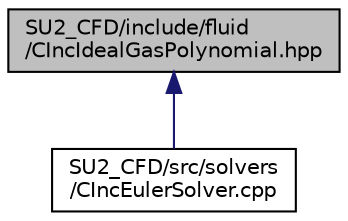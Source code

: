 digraph "SU2_CFD/include/fluid/CIncIdealGasPolynomial.hpp"
{
 // LATEX_PDF_SIZE
  edge [fontname="Helvetica",fontsize="10",labelfontname="Helvetica",labelfontsize="10"];
  node [fontname="Helvetica",fontsize="10",shape=record];
  Node1 [label="SU2_CFD/include/fluid\l/CIncIdealGasPolynomial.hpp",height=0.2,width=0.4,color="black", fillcolor="grey75", style="filled", fontcolor="black",tooltip="Defines the incompressible Ideal Gas model with polynomial Cp."];
  Node1 -> Node2 [dir="back",color="midnightblue",fontsize="10",style="solid",fontname="Helvetica"];
  Node2 [label="SU2_CFD/src/solvers\l/CIncEulerSolver.cpp",height=0.2,width=0.4,color="black", fillcolor="white", style="filled",URL="$CIncEulerSolver_8cpp.html",tooltip="Main subroutines for solving incompressible flow (Euler, Navier-Stokes, etc.)."];
}
